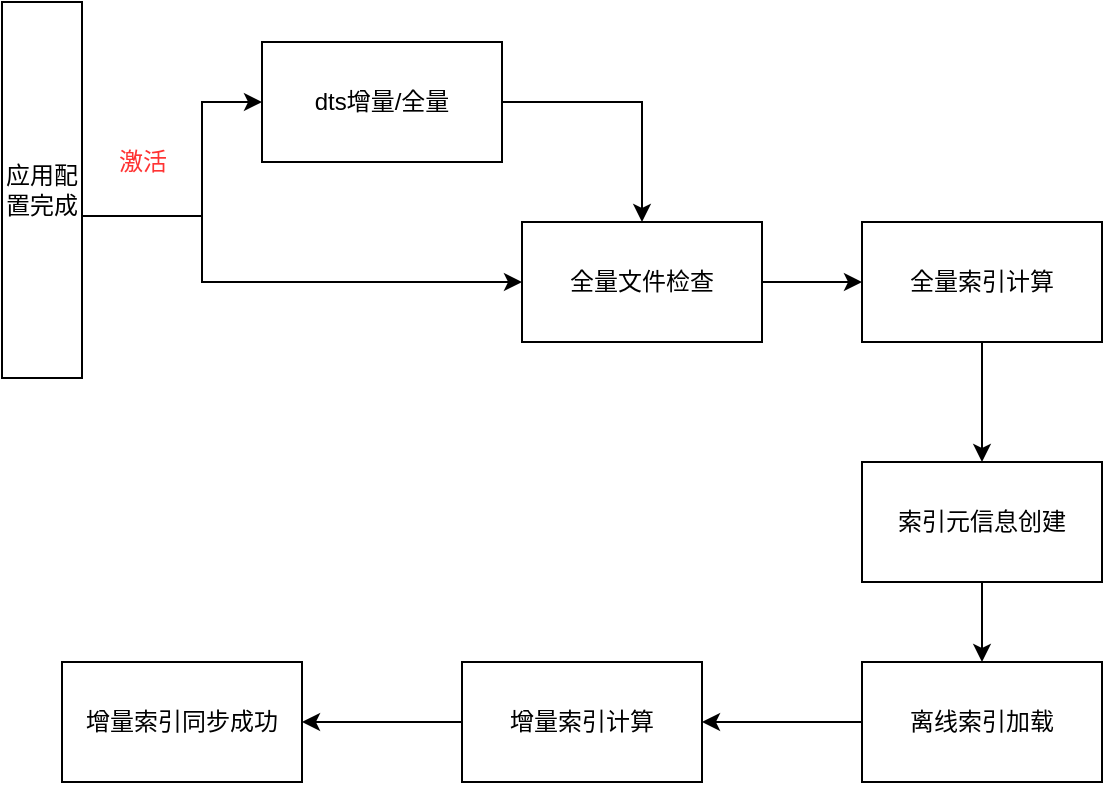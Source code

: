 <mxfile version="14.5.1" type="github">
  <diagram id="Yjjd4iymPNlZoRnGIAg2" name="Page-1">
    <mxGraphModel dx="1033" dy="592" grid="1" gridSize="10" guides="1" tooltips="1" connect="1" arrows="1" fold="1" page="1" pageScale="1" pageWidth="827" pageHeight="1169" math="0" shadow="0">
      <root>
        <mxCell id="0" />
        <mxCell id="1" parent="0" />
        <mxCell id="y3p8oQp4nrf6NhNMhpHg-13" style="edgeStyle=orthogonalEdgeStyle;rounded=0;orthogonalLoop=1;jettySize=auto;html=1;entryX=0;entryY=0.5;entryDx=0;entryDy=0;" parent="1" source="y3p8oQp4nrf6NhNMhpHg-9" target="y3p8oQp4nrf6NhNMhpHg-10" edge="1">
          <mxGeometry relative="1" as="geometry">
            <Array as="points">
              <mxPoint x="140" y="357" />
              <mxPoint x="140" y="300" />
            </Array>
          </mxGeometry>
        </mxCell>
        <mxCell id="y3p8oQp4nrf6NhNMhpHg-15" style="edgeStyle=orthogonalEdgeStyle;rounded=0;orthogonalLoop=1;jettySize=auto;html=1;entryX=0;entryY=0.5;entryDx=0;entryDy=0;" parent="1" source="y3p8oQp4nrf6NhNMhpHg-9" target="9Oy1wkQBKMkyRiAAsawv-2" edge="1">
          <mxGeometry relative="1" as="geometry">
            <mxPoint x="230" y="425" as="targetPoint" />
            <Array as="points">
              <mxPoint x="140" y="357" />
              <mxPoint x="140" y="390" />
            </Array>
          </mxGeometry>
        </mxCell>
        <mxCell id="y3p8oQp4nrf6NhNMhpHg-9" value="应用配置完成" style="rounded=0;whiteSpace=wrap;html=1;" parent="1" vertex="1">
          <mxGeometry x="40" y="250" width="40" height="188" as="geometry" />
        </mxCell>
        <mxCell id="9Oy1wkQBKMkyRiAAsawv-3" style="edgeStyle=orthogonalEdgeStyle;rounded=0;orthogonalLoop=1;jettySize=auto;html=1;entryX=0.5;entryY=0;entryDx=0;entryDy=0;" parent="1" source="y3p8oQp4nrf6NhNMhpHg-10" target="9Oy1wkQBKMkyRiAAsawv-2" edge="1">
          <mxGeometry relative="1" as="geometry" />
        </mxCell>
        <mxCell id="y3p8oQp4nrf6NhNMhpHg-10" value="dts增量/全量" style="rounded=0;whiteSpace=wrap;html=1;" parent="1" vertex="1">
          <mxGeometry x="170" y="270" width="120" height="60" as="geometry" />
        </mxCell>
        <mxCell id="9Oy1wkQBKMkyRiAAsawv-6" value="" style="edgeStyle=orthogonalEdgeStyle;rounded=0;orthogonalLoop=1;jettySize=auto;html=1;" parent="1" source="9Oy1wkQBKMkyRiAAsawv-2" target="9Oy1wkQBKMkyRiAAsawv-5" edge="1">
          <mxGeometry relative="1" as="geometry" />
        </mxCell>
        <mxCell id="9Oy1wkQBKMkyRiAAsawv-2" value="全量文件检查" style="rounded=0;whiteSpace=wrap;html=1;" parent="1" vertex="1">
          <mxGeometry x="300" y="360" width="120" height="60" as="geometry" />
        </mxCell>
        <mxCell id="9Oy1wkQBKMkyRiAAsawv-8" value="" style="edgeStyle=orthogonalEdgeStyle;rounded=0;orthogonalLoop=1;jettySize=auto;html=1;" parent="1" source="9Oy1wkQBKMkyRiAAsawv-5" target="9Oy1wkQBKMkyRiAAsawv-7" edge="1">
          <mxGeometry relative="1" as="geometry" />
        </mxCell>
        <mxCell id="9Oy1wkQBKMkyRiAAsawv-5" value="全量索引计算" style="whiteSpace=wrap;html=1;rounded=0;" parent="1" vertex="1">
          <mxGeometry x="470" y="360" width="120" height="60" as="geometry" />
        </mxCell>
        <mxCell id="9Oy1wkQBKMkyRiAAsawv-10" value="" style="edgeStyle=orthogonalEdgeStyle;rounded=0;orthogonalLoop=1;jettySize=auto;html=1;" parent="1" source="9Oy1wkQBKMkyRiAAsawv-7" target="9Oy1wkQBKMkyRiAAsawv-9" edge="1">
          <mxGeometry relative="1" as="geometry" />
        </mxCell>
        <mxCell id="9Oy1wkQBKMkyRiAAsawv-7" value="索引元信息创建" style="whiteSpace=wrap;html=1;rounded=0;" parent="1" vertex="1">
          <mxGeometry x="470" y="480" width="120" height="60" as="geometry" />
        </mxCell>
        <mxCell id="9Oy1wkQBKMkyRiAAsawv-12" value="" style="edgeStyle=orthogonalEdgeStyle;rounded=0;orthogonalLoop=1;jettySize=auto;html=1;" parent="1" source="9Oy1wkQBKMkyRiAAsawv-9" target="9Oy1wkQBKMkyRiAAsawv-11" edge="1">
          <mxGeometry relative="1" as="geometry" />
        </mxCell>
        <mxCell id="9Oy1wkQBKMkyRiAAsawv-9" value="离线索引加载" style="whiteSpace=wrap;html=1;rounded=0;" parent="1" vertex="1">
          <mxGeometry x="470" y="580" width="120" height="60" as="geometry" />
        </mxCell>
        <mxCell id="PrsttA66mwOKF6uBJdL--2" value="" style="edgeStyle=orthogonalEdgeStyle;rounded=0;orthogonalLoop=1;jettySize=auto;html=1;" edge="1" parent="1" source="9Oy1wkQBKMkyRiAAsawv-11" target="PrsttA66mwOKF6uBJdL--1">
          <mxGeometry relative="1" as="geometry" />
        </mxCell>
        <mxCell id="9Oy1wkQBKMkyRiAAsawv-11" value="增量索引计算" style="whiteSpace=wrap;html=1;rounded=0;" parent="1" vertex="1">
          <mxGeometry x="270" y="580" width="120" height="60" as="geometry" />
        </mxCell>
        <mxCell id="PrsttA66mwOKF6uBJdL--1" value="增量索引同步成功" style="whiteSpace=wrap;html=1;rounded=0;" vertex="1" parent="1">
          <mxGeometry x="70" y="580" width="120" height="60" as="geometry" />
        </mxCell>
        <mxCell id="PrsttA66mwOKF6uBJdL--5" value="&lt;font color=&quot;#ff3333&quot;&gt;激活&lt;/font&gt;" style="text;html=1;align=center;verticalAlign=middle;resizable=0;points=[];autosize=1;" vertex="1" parent="1">
          <mxGeometry x="90" y="320" width="40" height="20" as="geometry" />
        </mxCell>
      </root>
    </mxGraphModel>
  </diagram>
</mxfile>
